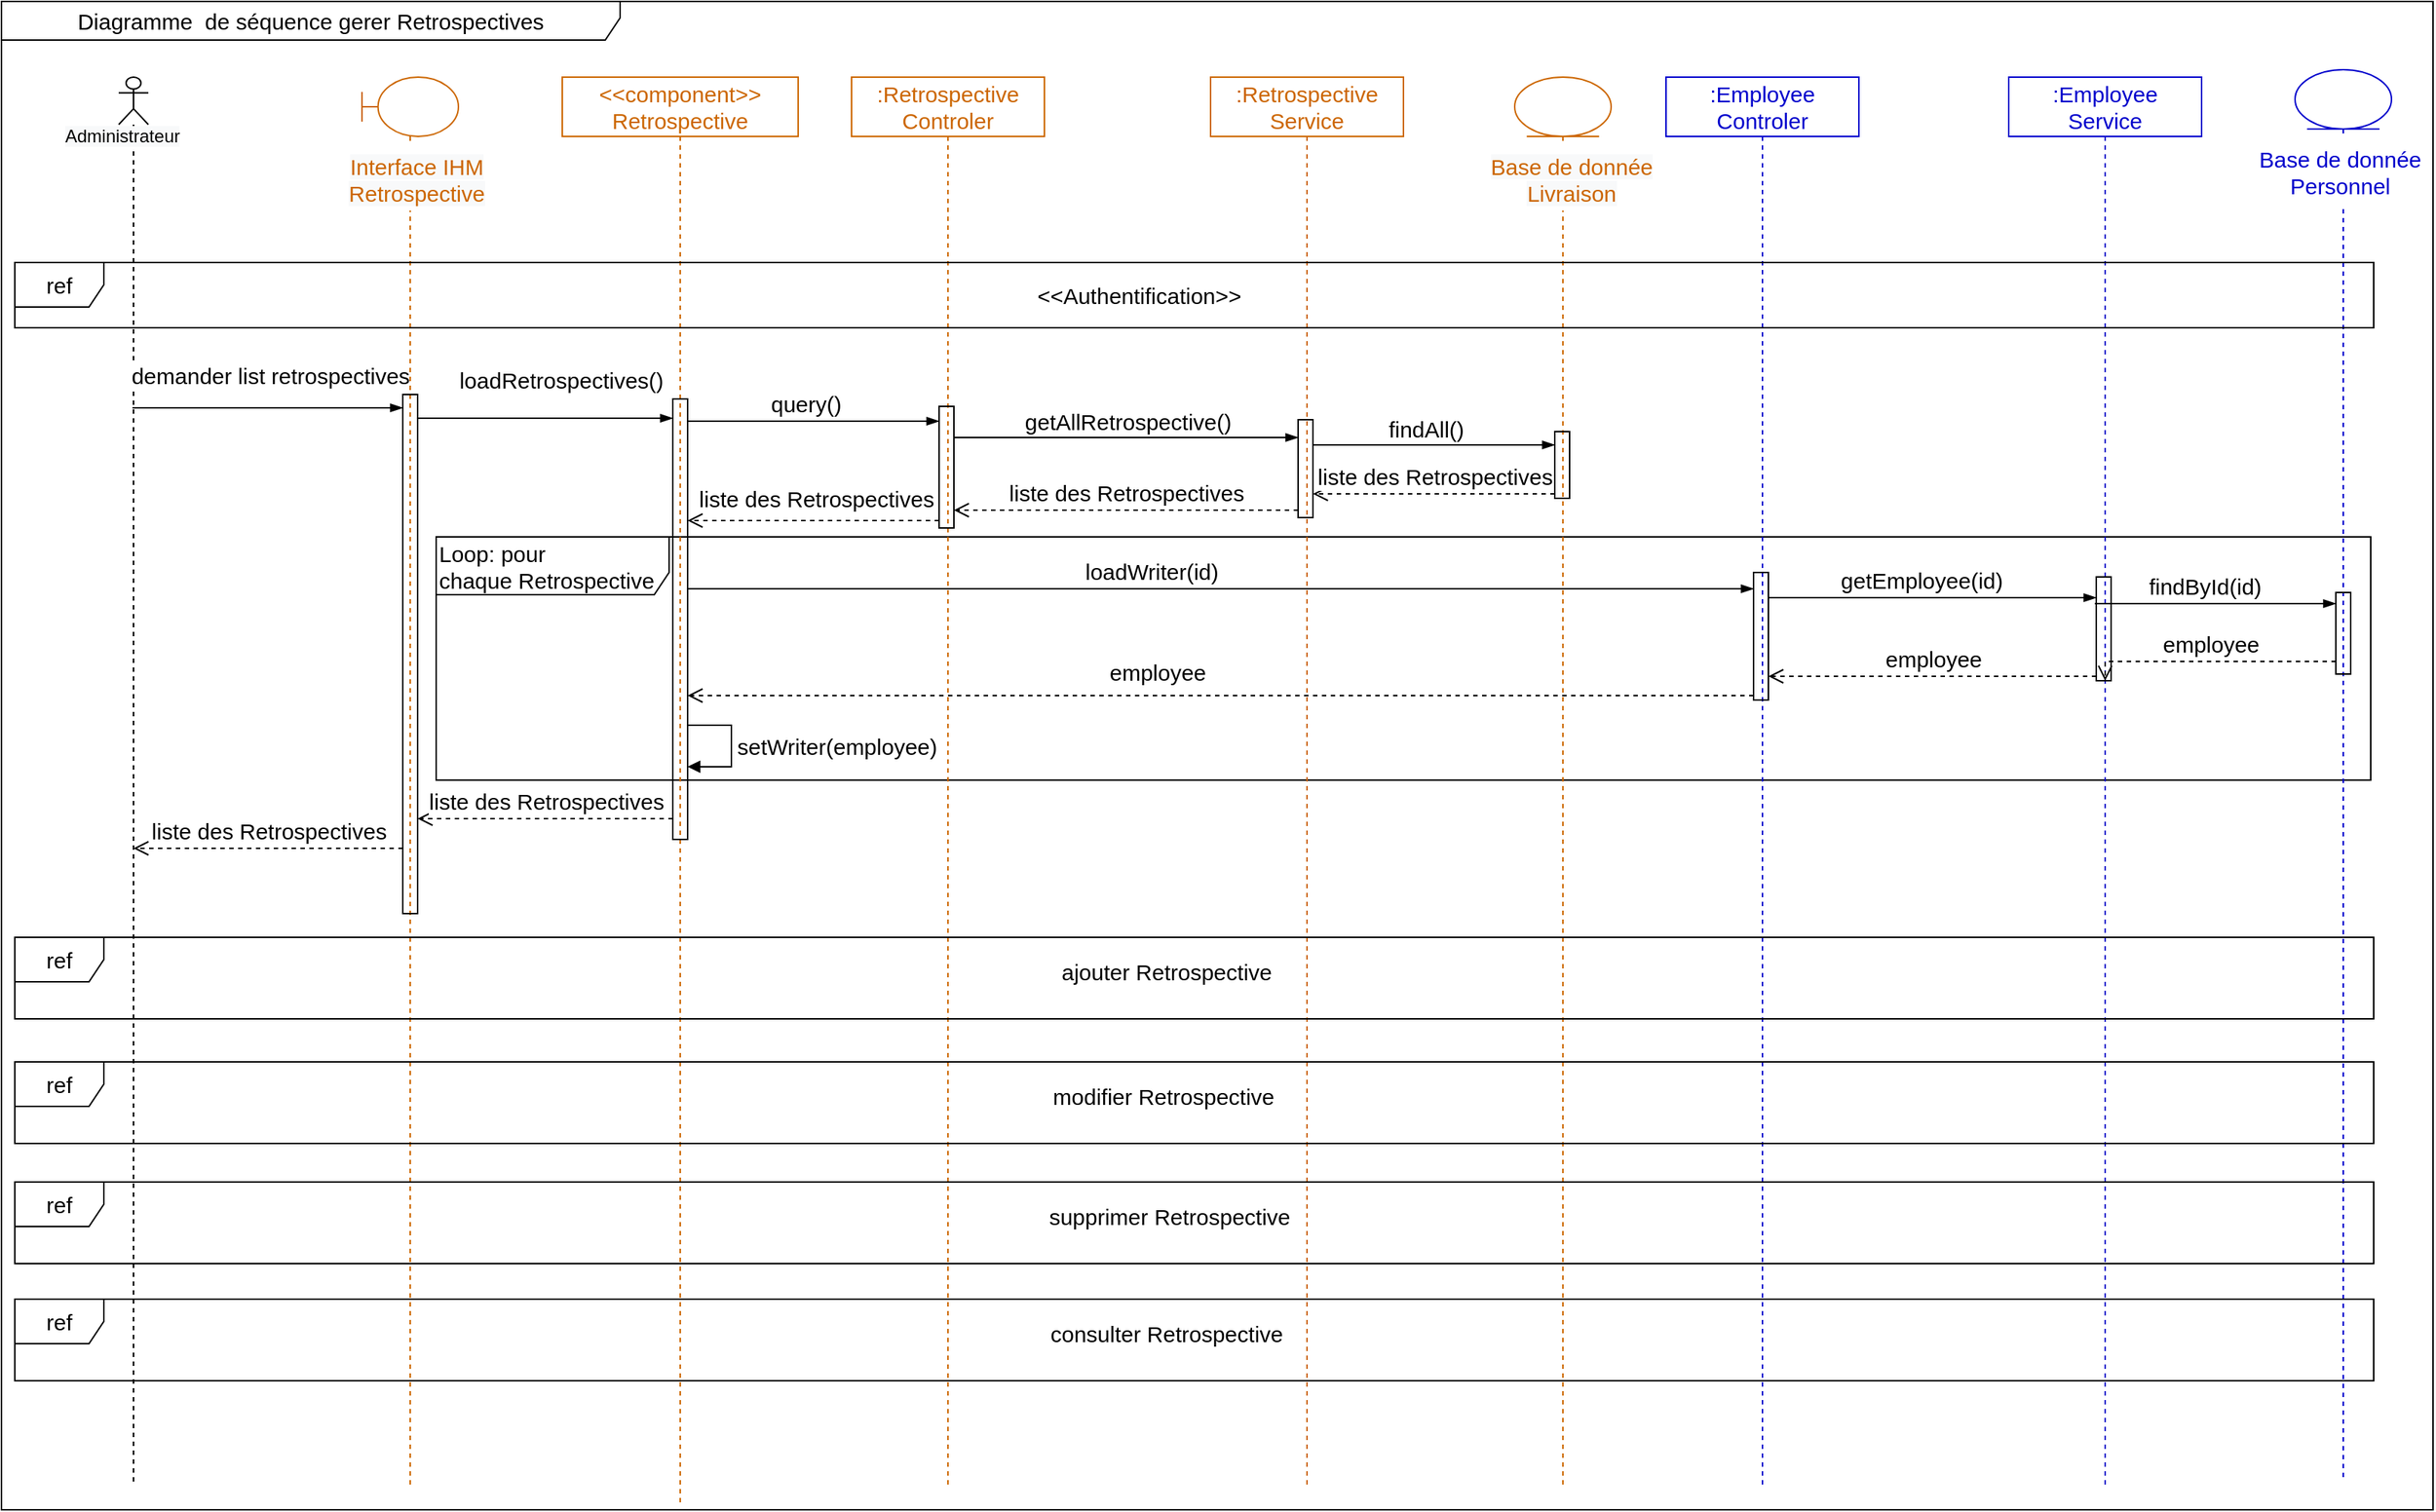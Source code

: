 <mxfile version="20.2.5" type="github" pages="2">
  <diagram id="VvyudCjk0OaHbRk3Dm0b" name="Page-1">
    <mxGraphModel dx="474" dy="261" grid="0" gridSize="10" guides="1" tooltips="1" connect="1" arrows="1" fold="1" page="1" pageScale="1" pageWidth="827" pageHeight="1169" math="0" shadow="0">
      <root>
        <mxCell id="0" />
        <mxCell id="1" parent="0" />
        <mxCell id="nF9e1iKVMJp6TbMQrtLM-103" value="Loop: pour &lt;br&gt;chaque&amp;nbsp;&lt;span style=&quot;background-color: initial; text-align: center;&quot;&gt;Retrospective&lt;/span&gt;" style="shape=umlFrame;whiteSpace=wrap;html=1;rounded=0;shadow=0;glass=0;sketch=0;fontSize=15;fillColor=none;width=157;height=39;align=left;" vertex="1" parent="1">
          <mxGeometry x="324" y="375" width="1304" height="164" as="geometry" />
        </mxCell>
        <mxCell id="nF9e1iKVMJp6TbMQrtLM-63" value=":Retrospective&lt;br&gt;Controler" style="shape=umlLifeline;perimeter=lifelinePerimeter;whiteSpace=wrap;html=1;container=1;collapsible=0;recursiveResize=0;outlineConnect=0;rounded=0;shadow=0;glass=0;sketch=0;fillColor=none;fontSize=15;fontColor=#CC6600;strokeColor=#CC6600;" vertex="1" parent="1">
          <mxGeometry x="604" y="65" width="130" height="950" as="geometry" />
        </mxCell>
        <mxCell id="nF9e1iKVMJp6TbMQrtLM-64" value="" style="html=1;points=[];perimeter=orthogonalPerimeter;rounded=0;shadow=0;glass=0;sketch=0;fontSize=15;fillColor=none;" vertex="1" parent="nF9e1iKVMJp6TbMQrtLM-63">
          <mxGeometry x="59" y="222" width="10" height="82" as="geometry" />
        </mxCell>
        <mxCell id="nF9e1iKVMJp6TbMQrtLM-65" value="" style="shape=umlLifeline;participant=umlActor;perimeter=lifelinePerimeter;whiteSpace=wrap;html=1;container=1;collapsible=0;recursiveResize=0;verticalAlign=top;spacingTop=36;outlineConnect=0;fillColor=none;size=32;sketch=0;shadow=0;rounded=0;glass=0;" vertex="1" parent="1">
          <mxGeometry x="110" y="65" width="20" height="950" as="geometry" />
        </mxCell>
        <mxCell id="nF9e1iKVMJp6TbMQrtLM-66" value="&lt;span style=&quot;color: rgb(0, 0, 0); font-family: Helvetica; font-size: 12px; font-style: normal; font-variant-ligatures: normal; font-variant-caps: normal; font-weight: 400; letter-spacing: normal; orphans: 2; text-align: center; text-indent: 0px; text-transform: none; widows: 2; word-spacing: 0px; -webkit-text-stroke-width: 0px; background-color: rgb(248, 249, 250); text-decoration-thickness: initial; text-decoration-style: initial; text-decoration-color: initial; float: none; display: inline !important;&quot;&gt;Administrateur&lt;/span&gt;" style="text;whiteSpace=wrap;html=1;" vertex="1" parent="1">
          <mxGeometry x="72" y="91" width="105" height="36" as="geometry" />
        </mxCell>
        <mxCell id="nF9e1iKVMJp6TbMQrtLM-67" value=":Retrospective&lt;br&gt;Service" style="shape=umlLifeline;perimeter=lifelinePerimeter;whiteSpace=wrap;html=1;container=1;collapsible=0;recursiveResize=0;outlineConnect=0;rounded=0;shadow=0;glass=0;sketch=0;fillColor=none;fontSize=15;fontColor=#CC6600;strokeColor=#CC6600;" vertex="1" parent="1">
          <mxGeometry x="846" y="65" width="130" height="950" as="geometry" />
        </mxCell>
        <mxCell id="nF9e1iKVMJp6TbMQrtLM-68" value="" style="html=1;points=[];perimeter=orthogonalPerimeter;rounded=0;shadow=0;glass=0;sketch=0;fontSize=15;fillColor=none;" vertex="1" parent="nF9e1iKVMJp6TbMQrtLM-67">
          <mxGeometry x="59" y="231" width="10" height="66" as="geometry" />
        </mxCell>
        <mxCell id="nF9e1iKVMJp6TbMQrtLM-69" value="" style="shape=umlLifeline;participant=umlEntity;perimeter=lifelinePerimeter;whiteSpace=wrap;html=1;container=1;collapsible=0;recursiveResize=0;verticalAlign=top;spacingTop=36;outlineConnect=0;rounded=0;shadow=0;glass=0;sketch=0;fontSize=15;fillColor=none;fontColor=#CC6600;strokeColor=#CC6600;" vertex="1" parent="1">
          <mxGeometry x="1051" y="65" width="65" height="950" as="geometry" />
        </mxCell>
        <mxCell id="nF9e1iKVMJp6TbMQrtLM-70" value="" style="html=1;points=[];perimeter=orthogonalPerimeter;rounded=0;shadow=0;glass=0;sketch=0;fontSize=15;fillColor=none;" vertex="1" parent="nF9e1iKVMJp6TbMQrtLM-69">
          <mxGeometry x="27" y="239" width="10" height="45" as="geometry" />
        </mxCell>
        <mxCell id="nF9e1iKVMJp6TbMQrtLM-71" value="&lt;span style=&quot;font-family: Helvetica; font-size: 15px; font-style: normal; font-variant-ligatures: normal; font-variant-caps: normal; font-weight: 400; letter-spacing: normal; orphans: 2; text-indent: 0px; text-transform: none; widows: 2; word-spacing: 0px; -webkit-text-stroke-width: 0px; background-color: rgb(248, 249, 250); text-decoration-thickness: initial; text-decoration-style: initial; text-decoration-color: initial; float: none; display: inline !important;&quot;&gt;Base de donnée&lt;br&gt;Livraison&lt;br&gt;&lt;/span&gt;" style="text;whiteSpace=wrap;html=1;fontSize=15;align=center;fillColor=default;fontColor=#CC6600;" vertex="1" parent="nF9e1iKVMJp6TbMQrtLM-69">
          <mxGeometry x="-21" y="45" width="119" height="45" as="geometry" />
        </mxCell>
        <mxCell id="nF9e1iKVMJp6TbMQrtLM-72" value="" style="shape=umlLifeline;participant=umlBoundary;perimeter=lifelinePerimeter;whiteSpace=wrap;html=1;container=1;collapsible=0;recursiveResize=0;verticalAlign=top;spacingTop=36;outlineConnect=0;rounded=0;shadow=0;glass=0;sketch=0;fontSize=15;fillColor=none;fontColor=#CC6600;strokeColor=#CC6600;" vertex="1" parent="1">
          <mxGeometry x="274" y="65" width="65" height="950" as="geometry" />
        </mxCell>
        <mxCell id="nF9e1iKVMJp6TbMQrtLM-73" value="&lt;span style=&quot;font-family: Helvetica; font-size: 15px; font-style: normal; font-variant-ligatures: normal; font-variant-caps: normal; font-weight: 400; letter-spacing: normal; orphans: 2; text-indent: 0px; text-transform: none; widows: 2; word-spacing: 0px; -webkit-text-stroke-width: 0px; background-color: rgb(248, 249, 250); text-decoration-thickness: initial; text-decoration-style: initial; text-decoration-color: initial; float: none; display: inline !important;&quot;&gt;Interface IHM&lt;/span&gt;&lt;br style=&quot;font-family: Helvetica; font-size: 15px; font-style: normal; font-variant-ligatures: normal; font-variant-caps: normal; font-weight: 400; letter-spacing: normal; orphans: 2; text-indent: 0px; text-transform: none; widows: 2; word-spacing: 0px; -webkit-text-stroke-width: 0px; background-color: rgb(248, 249, 250); text-decoration-thickness: initial; text-decoration-style: initial; text-decoration-color: initial;&quot;&gt;&lt;span style=&quot;font-family: Helvetica; font-size: 15px; font-style: normal; font-variant-ligatures: normal; font-variant-caps: normal; font-weight: 400; letter-spacing: normal; orphans: 2; text-indent: 0px; text-transform: none; widows: 2; word-spacing: 0px; -webkit-text-stroke-width: 0px; background-color: rgb(248, 249, 250); text-decoration-thickness: initial; text-decoration-style: initial; text-decoration-color: initial; float: none; display: inline !important;&quot;&gt;Retrospective&lt;/span&gt;" style="text;whiteSpace=wrap;html=1;fontSize=15;align=center;fillColor=default;fontColor=#CC6600;" vertex="1" parent="nF9e1iKVMJp6TbMQrtLM-72">
          <mxGeometry x="-24" y="45" width="122" height="45" as="geometry" />
        </mxCell>
        <mxCell id="nF9e1iKVMJp6TbMQrtLM-74" value="" style="html=1;points=[];perimeter=orthogonalPerimeter;rounded=0;shadow=0;glass=0;sketch=0;fontSize=15;fillColor=none;" vertex="1" parent="nF9e1iKVMJp6TbMQrtLM-72">
          <mxGeometry x="27.5" y="214" width="10" height="350" as="geometry" />
        </mxCell>
        <mxCell id="nF9e1iKVMJp6TbMQrtLM-75" value=":Employee&lt;br&gt;Controler" style="shape=umlLifeline;perimeter=lifelinePerimeter;whiteSpace=wrap;html=1;container=1;collapsible=0;recursiveResize=0;outlineConnect=0;rounded=0;shadow=0;glass=0;sketch=0;fillColor=none;fontSize=15;strokeColor=#0000CC;fontColor=#0000CC;" vertex="1" parent="1">
          <mxGeometry x="1153" y="65" width="130" height="950" as="geometry" />
        </mxCell>
        <mxCell id="nF9e1iKVMJp6TbMQrtLM-76" value="" style="html=1;points=[];perimeter=orthogonalPerimeter;rounded=0;shadow=0;glass=0;sketch=0;fontSize=15;fillColor=none;" vertex="1" parent="nF9e1iKVMJp6TbMQrtLM-75">
          <mxGeometry x="59" y="334" width="10" height="86" as="geometry" />
        </mxCell>
        <mxCell id="nF9e1iKVMJp6TbMQrtLM-77" value="" style="shape=umlLifeline;participant=umlEntity;perimeter=lifelinePerimeter;whiteSpace=wrap;html=1;container=1;collapsible=0;recursiveResize=0;verticalAlign=top;spacingTop=36;outlineConnect=0;rounded=0;shadow=0;glass=0;sketch=0;fontSize=15;fillColor=none;strokeColor=#0000CC;" vertex="1" parent="1">
          <mxGeometry x="1577" y="60" width="65" height="950" as="geometry" />
        </mxCell>
        <mxCell id="nF9e1iKVMJp6TbMQrtLM-78" value="Base de donnée&lt;br&gt;Personnel" style="text;whiteSpace=wrap;html=1;fontSize=15;align=center;fillColor=default;fontColor=#0000CC;" vertex="1" parent="nF9e1iKVMJp6TbMQrtLM-77">
          <mxGeometry x="-33" y="45" width="127" height="48" as="geometry" />
        </mxCell>
        <mxCell id="nF9e1iKVMJp6TbMQrtLM-79" value="" style="html=1;points=[];perimeter=orthogonalPerimeter;rounded=0;shadow=0;glass=0;sketch=0;fontSize=15;fillColor=none;" vertex="1" parent="nF9e1iKVMJp6TbMQrtLM-77">
          <mxGeometry x="27.5" y="352.5" width="10" height="55" as="geometry" />
        </mxCell>
        <mxCell id="nF9e1iKVMJp6TbMQrtLM-80" value=":Employee&lt;br&gt;Service" style="shape=umlLifeline;perimeter=lifelinePerimeter;whiteSpace=wrap;html=1;container=1;collapsible=0;recursiveResize=0;outlineConnect=0;rounded=0;shadow=0;glass=0;sketch=0;fillColor=none;fontSize=15;strokeColor=#0000CC;fontColor=#0000CC;" vertex="1" parent="1">
          <mxGeometry x="1384" y="65" width="130" height="950" as="geometry" />
        </mxCell>
        <mxCell id="nF9e1iKVMJp6TbMQrtLM-81" value="" style="html=1;points=[];perimeter=orthogonalPerimeter;rounded=0;shadow=0;glass=0;sketch=0;fontSize=15;fillColor=none;" vertex="1" parent="nF9e1iKVMJp6TbMQrtLM-80">
          <mxGeometry x="59" y="337" width="10" height="70" as="geometry" />
        </mxCell>
        <mxCell id="nF9e1iKVMJp6TbMQrtLM-82" value="" style="edgeStyle=elbowEdgeStyle;fontSize=12;html=1;endArrow=blockThin;endFill=1;rounded=0;" edge="1" parent="1" target="nF9e1iKVMJp6TbMQrtLM-74">
          <mxGeometry width="160" relative="1" as="geometry">
            <mxPoint x="119.324" y="288" as="sourcePoint" />
            <mxPoint x="258.5" y="288" as="targetPoint" />
            <Array as="points">
              <mxPoint x="190" y="288" />
              <mxPoint x="171" y="261" />
            </Array>
          </mxGeometry>
        </mxCell>
        <mxCell id="nF9e1iKVMJp6TbMQrtLM-83" value="demander list retrospectives" style="edgeLabel;html=1;align=center;verticalAlign=middle;resizable=0;points=[];fontSize=15;" vertex="1" connectable="0" parent="nF9e1iKVMJp6TbMQrtLM-82">
          <mxGeometry x="-0.395" relative="1" as="geometry">
            <mxPoint x="37" y="-22" as="offset" />
          </mxGeometry>
        </mxCell>
        <mxCell id="nF9e1iKVMJp6TbMQrtLM-84" value="" style="edgeStyle=elbowEdgeStyle;fontSize=12;html=1;endArrow=blockThin;endFill=1;rounded=0;" edge="1" parent="1" source="nF9e1iKVMJp6TbMQrtLM-105" target="nF9e1iKVMJp6TbMQrtLM-64">
          <mxGeometry width="160" relative="1" as="geometry">
            <mxPoint x="532" y="237" as="sourcePoint" />
            <mxPoint x="637" y="443" as="targetPoint" />
            <Array as="points">
              <mxPoint x="561" y="297" />
              <mxPoint x="444" y="291" />
              <mxPoint x="426" y="304" />
            </Array>
          </mxGeometry>
        </mxCell>
        <mxCell id="nF9e1iKVMJp6TbMQrtLM-85" value="query()" style="edgeLabel;html=1;align=center;verticalAlign=middle;resizable=0;points=[];fontSize=15;" vertex="1" connectable="0" parent="nF9e1iKVMJp6TbMQrtLM-84">
          <mxGeometry x="-0.219" y="3" relative="1" as="geometry">
            <mxPoint x="13" y="-9" as="offset" />
          </mxGeometry>
        </mxCell>
        <mxCell id="nF9e1iKVMJp6TbMQrtLM-86" value="" style="edgeStyle=elbowEdgeStyle;fontSize=12;html=1;endArrow=blockThin;endFill=1;rounded=0;" edge="1" parent="1" source="nF9e1iKVMJp6TbMQrtLM-64" target="nF9e1iKVMJp6TbMQrtLM-68">
          <mxGeometry width="160" relative="1" as="geometry">
            <mxPoint x="394" y="355" as="sourcePoint" />
            <mxPoint x="554" y="355" as="targetPoint" />
            <Array as="points">
              <mxPoint x="753" y="308" />
              <mxPoint x="602" y="293" />
              <mxPoint x="527" y="322" />
            </Array>
          </mxGeometry>
        </mxCell>
        <mxCell id="nF9e1iKVMJp6TbMQrtLM-87" value="getAllRetrospective()" style="edgeLabel;html=1;align=center;verticalAlign=middle;resizable=0;points=[];fontSize=15;" vertex="1" connectable="0" parent="nF9e1iKVMJp6TbMQrtLM-86">
          <mxGeometry x="0.124" relative="1" as="geometry">
            <mxPoint x="-14" y="-11" as="offset" />
          </mxGeometry>
        </mxCell>
        <mxCell id="nF9e1iKVMJp6TbMQrtLM-88" value="" style="edgeStyle=elbowEdgeStyle;fontSize=12;html=1;endArrow=blockThin;endFill=1;rounded=0;" edge="1" parent="1" source="nF9e1iKVMJp6TbMQrtLM-68" target="nF9e1iKVMJp6TbMQrtLM-70">
          <mxGeometry width="160" relative="1" as="geometry">
            <mxPoint x="474" y="355" as="sourcePoint" />
            <mxPoint x="634" y="355" as="targetPoint" />
            <Array as="points">
              <mxPoint x="927" y="313" />
              <mxPoint x="766" y="318" />
            </Array>
          </mxGeometry>
        </mxCell>
        <mxCell id="nF9e1iKVMJp6TbMQrtLM-89" value="findAll()" style="edgeLabel;html=1;align=center;verticalAlign=middle;resizable=0;points=[];fontSize=15;" vertex="1" connectable="0" parent="nF9e1iKVMJp6TbMQrtLM-88">
          <mxGeometry x="-0.356" y="2" relative="1" as="geometry">
            <mxPoint x="23" y="-9" as="offset" />
          </mxGeometry>
        </mxCell>
        <mxCell id="nF9e1iKVMJp6TbMQrtLM-90" value="liste des Retrospectives" style="html=1;verticalAlign=bottom;endArrow=open;dashed=1;endSize=8;rounded=0;fontSize=15;" edge="1" parent="1" source="nF9e1iKVMJp6TbMQrtLM-70" target="nF9e1iKVMJp6TbMQrtLM-68">
          <mxGeometry relative="1" as="geometry">
            <mxPoint x="806" y="342" as="sourcePoint" />
            <mxPoint x="668" y="342" as="targetPoint" />
            <Array as="points">
              <mxPoint x="948" y="346" />
            </Array>
          </mxGeometry>
        </mxCell>
        <mxCell id="nF9e1iKVMJp6TbMQrtLM-91" value="liste des Retrospectives" style="html=1;verticalAlign=bottom;endArrow=open;dashed=1;endSize=8;rounded=0;fontSize=15;" edge="1" parent="1" source="nF9e1iKVMJp6TbMQrtLM-68" target="nF9e1iKVMJp6TbMQrtLM-64">
          <mxGeometry relative="1" as="geometry">
            <mxPoint x="658" y="347" as="sourcePoint" />
            <mxPoint x="477" y="347" as="targetPoint" />
            <Array as="points">
              <mxPoint x="758" y="357" />
            </Array>
          </mxGeometry>
        </mxCell>
        <mxCell id="nF9e1iKVMJp6TbMQrtLM-92" value="liste des Retrospectives" style="html=1;verticalAlign=bottom;endArrow=open;dashed=1;endSize=8;rounded=0;fontSize=15;" edge="1" parent="1" source="nF9e1iKVMJp6TbMQrtLM-64" target="nF9e1iKVMJp6TbMQrtLM-105">
          <mxGeometry x="-0.019" y="-3" relative="1" as="geometry">
            <mxPoint x="479" y="359" as="sourcePoint" />
            <mxPoint x="298" y="359" as="targetPoint" />
            <Array as="points">
              <mxPoint x="512" y="364" />
            </Array>
            <mxPoint as="offset" />
          </mxGeometry>
        </mxCell>
        <mxCell id="nF9e1iKVMJp6TbMQrtLM-93" value="" style="edgeStyle=elbowEdgeStyle;fontSize=12;html=1;endArrow=blockThin;endFill=1;rounded=0;" edge="1" parent="1" source="nF9e1iKVMJp6TbMQrtLM-105" target="nF9e1iKVMJp6TbMQrtLM-76">
          <mxGeometry width="160" relative="1" as="geometry">
            <mxPoint x="312" y="410" as="sourcePoint" />
            <mxPoint x="985.5" y="410" as="targetPoint" />
            <Array as="points">
              <mxPoint x="873" y="410" />
            </Array>
          </mxGeometry>
        </mxCell>
        <mxCell id="nF9e1iKVMJp6TbMQrtLM-94" value="loadWriter(id)" style="edgeLabel;html=1;align=center;verticalAlign=middle;resizable=0;points=[];fontSize=15;" vertex="1" connectable="0" parent="nF9e1iKVMJp6TbMQrtLM-93">
          <mxGeometry x="-0.256" y="-3" relative="1" as="geometry">
            <mxPoint x="45" y="-15" as="offset" />
          </mxGeometry>
        </mxCell>
        <mxCell id="nF9e1iKVMJp6TbMQrtLM-95" value="" style="fontSize=12;html=1;endArrow=blockThin;endFill=1;rounded=0;" edge="1" parent="1" source="nF9e1iKVMJp6TbMQrtLM-76" target="nF9e1iKVMJp6TbMQrtLM-81">
          <mxGeometry width="160" relative="1" as="geometry">
            <mxPoint x="917" y="389" as="sourcePoint" />
            <mxPoint x="1077" y="389" as="targetPoint" />
            <Array as="points">
              <mxPoint x="1263" y="416" />
            </Array>
          </mxGeometry>
        </mxCell>
        <mxCell id="nF9e1iKVMJp6TbMQrtLM-96" value="getEmployee(id)" style="edgeLabel;html=1;align=center;verticalAlign=middle;resizable=0;points=[];fontSize=15;" vertex="1" connectable="0" parent="nF9e1iKVMJp6TbMQrtLM-95">
          <mxGeometry x="-0.254" y="1" relative="1" as="geometry">
            <mxPoint x="20" y="-11" as="offset" />
          </mxGeometry>
        </mxCell>
        <mxCell id="nF9e1iKVMJp6TbMQrtLM-97" value="" style="edgeStyle=elbowEdgeStyle;fontSize=12;html=1;endArrow=blockThin;endFill=1;rounded=0;" edge="1" parent="1" source="nF9e1iKVMJp6TbMQrtLM-81" target="nF9e1iKVMJp6TbMQrtLM-79">
          <mxGeometry width="160" relative="1" as="geometry">
            <mxPoint x="1065" y="396" as="sourcePoint" />
            <mxPoint x="1225" y="396" as="targetPoint" />
            <Array as="points">
              <mxPoint x="1442" y="420" />
              <mxPoint x="1334" y="409" />
            </Array>
          </mxGeometry>
        </mxCell>
        <mxCell id="nF9e1iKVMJp6TbMQrtLM-98" value="findById(id)" style="edgeLabel;html=1;align=center;verticalAlign=middle;resizable=0;points=[];fontSize=15;" vertex="1" connectable="0" parent="nF9e1iKVMJp6TbMQrtLM-97">
          <mxGeometry x="-0.269" y="1" relative="1" as="geometry">
            <mxPoint x="15" y="-11" as="offset" />
          </mxGeometry>
        </mxCell>
        <mxCell id="nF9e1iKVMJp6TbMQrtLM-99" value="employee" style="html=1;verticalAlign=bottom;endArrow=open;dashed=1;endSize=8;rounded=0;fontSize=15;" edge="1" parent="1" source="nF9e1iKVMJp6TbMQrtLM-79" target="nF9e1iKVMJp6TbMQrtLM-81">
          <mxGeometry relative="1" as="geometry">
            <mxPoint x="1511" y="460" as="sourcePoint" />
            <mxPoint x="1221" y="462" as="targetPoint" />
            <Array as="points">
              <mxPoint x="1449" y="459" />
            </Array>
          </mxGeometry>
        </mxCell>
        <mxCell id="nF9e1iKVMJp6TbMQrtLM-100" value="employee" style="html=1;verticalAlign=bottom;endArrow=open;dashed=1;endSize=8;rounded=0;fontSize=15;" edge="1" parent="1" source="nF9e1iKVMJp6TbMQrtLM-81" target="nF9e1iKVMJp6TbMQrtLM-76">
          <mxGeometry relative="1" as="geometry">
            <mxPoint x="1158" y="471" as="sourcePoint" />
            <mxPoint x="991" y="471" as="targetPoint" />
            <Array as="points">
              <mxPoint x="1237" y="469" />
            </Array>
          </mxGeometry>
        </mxCell>
        <mxCell id="nF9e1iKVMJp6TbMQrtLM-101" value="employee" style="html=1;verticalAlign=bottom;endArrow=open;dashed=1;endSize=8;rounded=0;fontSize=15;startArrow=none;" edge="1" parent="1" source="nF9e1iKVMJp6TbMQrtLM-76" target="nF9e1iKVMJp6TbMQrtLM-105">
          <mxGeometry x="0.121" y="-4" relative="1" as="geometry">
            <mxPoint x="981" y="481.0" as="sourcePoint" />
            <mxPoint x="312" y="396.509" as="targetPoint" />
            <Array as="points">
              <mxPoint x="964" y="482" />
            </Array>
            <mxPoint as="offset" />
          </mxGeometry>
        </mxCell>
        <mxCell id="nF9e1iKVMJp6TbMQrtLM-102" value="liste des Retrospectives" style="html=1;verticalAlign=bottom;endArrow=open;dashed=1;endSize=8;rounded=0;fontSize=15;" edge="1" parent="1" source="nF9e1iKVMJp6TbMQrtLM-74" target="nF9e1iKVMJp6TbMQrtLM-65">
          <mxGeometry relative="1" as="geometry">
            <mxPoint x="258.5" y="577" as="sourcePoint" />
            <mxPoint x="119.324" y="577" as="targetPoint" />
            <Array as="points">
              <mxPoint x="219" y="585" />
            </Array>
          </mxGeometry>
        </mxCell>
        <mxCell id="nF9e1iKVMJp6TbMQrtLM-104" value="&amp;lt;&amp;lt;component&amp;gt;&amp;gt;&lt;br&gt;Retrospective" style="shape=umlLifeline;perimeter=lifelinePerimeter;whiteSpace=wrap;html=1;container=1;collapsible=0;recursiveResize=0;outlineConnect=0;rounded=0;shadow=0;glass=0;sketch=0;fillColor=none;fontSize=15;fontColor=#CC6600;strokeColor=#CC6600;" vertex="1" parent="1">
          <mxGeometry x="409" y="65" width="159" height="961" as="geometry" />
        </mxCell>
        <mxCell id="nF9e1iKVMJp6TbMQrtLM-105" value="" style="html=1;points=[];perimeter=orthogonalPerimeter;fontSize=15;fillColor=none;rounded=0;shadow=0;glass=0;sketch=0;" vertex="1" parent="nF9e1iKVMJp6TbMQrtLM-104">
          <mxGeometry x="74.5" y="217" width="10" height="297" as="geometry" />
        </mxCell>
        <mxCell id="nF9e1iKVMJp6TbMQrtLM-106" value="setWriter(employee)" style="edgeStyle=orthogonalEdgeStyle;html=1;align=left;spacingLeft=2;endArrow=block;rounded=0;fontSize=15;" edge="1" parent="nF9e1iKVMJp6TbMQrtLM-104" source="nF9e1iKVMJp6TbMQrtLM-105" target="nF9e1iKVMJp6TbMQrtLM-105">
          <mxGeometry relative="1" as="geometry">
            <mxPoint x="-59" y="421" as="sourcePoint" />
            <Array as="points">
              <mxPoint x="114" y="437" />
              <mxPoint x="114" y="465" />
            </Array>
            <mxPoint x="-46" y="452" as="targetPoint" />
          </mxGeometry>
        </mxCell>
        <mxCell id="nF9e1iKVMJp6TbMQrtLM-107" value="" style="fontSize=12;html=1;endArrow=blockThin;endFill=1;rounded=0;" edge="1" parent="1" target="nF9e1iKVMJp6TbMQrtLM-105" source="nF9e1iKVMJp6TbMQrtLM-74">
          <mxGeometry width="160" relative="1" as="geometry">
            <mxPoint x="268.5" y="289" as="sourcePoint" />
            <mxPoint x="599" y="417" as="targetPoint" />
            <Array as="points">
              <mxPoint x="381" y="295" />
            </Array>
          </mxGeometry>
        </mxCell>
        <mxCell id="nF9e1iKVMJp6TbMQrtLM-108" value="loadRetrospectives()" style="edgeLabel;html=1;align=center;verticalAlign=middle;resizable=0;points=[];fontSize=15;" vertex="1" connectable="0" parent="nF9e1iKVMJp6TbMQrtLM-107">
          <mxGeometry x="-0.006" y="-3" relative="1" as="geometry">
            <mxPoint x="11" y="-29" as="offset" />
          </mxGeometry>
        </mxCell>
        <mxCell id="nF9e1iKVMJp6TbMQrtLM-109" value="" style="html=1;verticalAlign=bottom;endArrow=open;dashed=1;endSize=8;rounded=0;" edge="1" parent="1" source="nF9e1iKVMJp6TbMQrtLM-105" target="nF9e1iKVMJp6TbMQrtLM-74">
          <mxGeometry relative="1" as="geometry">
            <mxPoint x="518" y="479" as="sourcePoint" />
            <mxPoint x="268.5" y="565.0" as="targetPoint" />
            <Array as="points">
              <mxPoint x="373" y="565" />
            </Array>
          </mxGeometry>
        </mxCell>
        <mxCell id="nF9e1iKVMJp6TbMQrtLM-123" value="&lt;span style=&quot;font-size: 15px;&quot;&gt;liste des Retrospectives&lt;/span&gt;" style="edgeLabel;html=1;align=center;verticalAlign=middle;resizable=0;points=[];" vertex="1" connectable="0" parent="nF9e1iKVMJp6TbMQrtLM-109">
          <mxGeometry x="-0.223" y="3" relative="1" as="geometry">
            <mxPoint x="-19" y="-15" as="offset" />
          </mxGeometry>
        </mxCell>
        <mxCell id="nF9e1iKVMJp6TbMQrtLM-110" value="ref" style="shape=umlFrame;whiteSpace=wrap;html=1;labelBackgroundColor=none;fontSize=15;" vertex="1" parent="1">
          <mxGeometry x="40" y="190" width="1590" height="44" as="geometry" />
        </mxCell>
        <mxCell id="nF9e1iKVMJp6TbMQrtLM-111" value="&amp;lt;&amp;lt;Authentification&amp;gt;&amp;gt;" style="text;html=1;strokeColor=none;fillColor=none;align=center;verticalAlign=middle;whiteSpace=wrap;rounded=0;labelBackgroundColor=none;fontSize=15;fontColor=#000000;" vertex="1" parent="1">
          <mxGeometry x="722" y="197" width="152" height="30" as="geometry" />
        </mxCell>
        <mxCell id="nF9e1iKVMJp6TbMQrtLM-112" value="ref" style="shape=umlFrame;whiteSpace=wrap;html=1;labelBackgroundColor=none;fontSize=15;" vertex="1" parent="1">
          <mxGeometry x="40" y="645" width="1590" height="55" as="geometry" />
        </mxCell>
        <mxCell id="nF9e1iKVMJp6TbMQrtLM-113" value="ajouter &lt;span style=&quot;background-color: rgb(255, 255, 255);&quot;&gt;Retrospective&lt;/span&gt;" style="text;html=1;strokeColor=none;fillColor=none;align=center;verticalAlign=middle;whiteSpace=wrap;rounded=0;labelBackgroundColor=none;fontSize=15;fontColor=#000000;" vertex="1" parent="1">
          <mxGeometry x="675" y="653" width="283" height="30" as="geometry" />
        </mxCell>
        <mxCell id="nF9e1iKVMJp6TbMQrtLM-114" value="ref" style="shape=umlFrame;whiteSpace=wrap;html=1;labelBackgroundColor=none;fontSize=15;" vertex="1" parent="1">
          <mxGeometry x="40" y="729" width="1590" height="55" as="geometry" />
        </mxCell>
        <mxCell id="nF9e1iKVMJp6TbMQrtLM-115" value="modifier&amp;nbsp;&lt;span style=&quot;background-color: rgb(255, 255, 255);&quot;&gt;Retrospective&lt;/span&gt;&amp;nbsp;" style="text;html=1;strokeColor=none;fillColor=none;align=center;verticalAlign=middle;whiteSpace=wrap;rounded=0;labelBackgroundColor=none;fontSize=15;fontColor=#000000;" vertex="1" parent="1">
          <mxGeometry x="675" y="737" width="283" height="30" as="geometry" />
        </mxCell>
        <mxCell id="nF9e1iKVMJp6TbMQrtLM-116" value="ref" style="shape=umlFrame;whiteSpace=wrap;html=1;labelBackgroundColor=none;fontSize=15;" vertex="1" parent="1">
          <mxGeometry x="40" y="810" width="1590" height="55" as="geometry" />
        </mxCell>
        <mxCell id="nF9e1iKVMJp6TbMQrtLM-117" value="supprimer&amp;nbsp;&lt;span style=&quot;background-color: rgb(255, 255, 255);&quot;&gt;Retrospective&lt;/span&gt;" style="text;html=1;strokeColor=none;fillColor=none;align=center;verticalAlign=middle;whiteSpace=wrap;rounded=0;labelBackgroundColor=none;fontSize=15;fontColor=#000000;" vertex="1" parent="1">
          <mxGeometry x="676.5" y="818" width="283" height="30" as="geometry" />
        </mxCell>
        <mxCell id="nF9e1iKVMJp6TbMQrtLM-118" value="ref" style="shape=umlFrame;whiteSpace=wrap;html=1;labelBackgroundColor=none;fontSize=15;" vertex="1" parent="1">
          <mxGeometry x="40" y="889" width="1590" height="55" as="geometry" />
        </mxCell>
        <mxCell id="nF9e1iKVMJp6TbMQrtLM-119" value="consulter&amp;nbsp;&lt;span style=&quot;background-color: rgb(255, 255, 255);&quot;&gt;Retrospective&lt;/span&gt;" style="text;html=1;strokeColor=none;fillColor=none;align=center;verticalAlign=middle;whiteSpace=wrap;rounded=0;labelBackgroundColor=none;fontSize=15;fontColor=#000000;" vertex="1" parent="1">
          <mxGeometry x="675" y="897" width="283" height="30" as="geometry" />
        </mxCell>
        <mxCell id="nF9e1iKVMJp6TbMQrtLM-62" value="Diagramme&amp;nbsp; de séquence gerer &lt;span style=&quot;background-color: rgb(255, 255, 255);&quot;&gt;Retrospectives&lt;/span&gt;" style="shape=umlFrame;whiteSpace=wrap;html=1;rounded=0;shadow=0;glass=0;sketch=0;fontSize=15;fillColor=none;width=417;height=26;" vertex="1" parent="1">
          <mxGeometry x="31" y="14" width="1639" height="1017" as="geometry" />
        </mxCell>
      </root>
    </mxGraphModel>
  </diagram>
  <diagram id="KOrjRbZgN8Yg53To7pBq" name="Page-2">
    <mxGraphModel dx="1557" dy="798" grid="0" gridSize="10" guides="1" tooltips="1" connect="1" arrows="1" fold="1" page="1" pageScale="1" pageWidth="827" pageHeight="1169" math="0" shadow="0">
      <root>
        <mxCell id="0" />
        <mxCell id="1" parent="0" />
        <mxCell id="RrtKdF4E7lJTrv_LsiCU-1" value="Diagramme&amp;nbsp; de séquence&amp;nbsp;&amp;nbsp;&lt;span style=&quot;font-size: 11.5pt; line-height: 150%; font-family: Helvetica, sans-serif; background: white;&quot;&gt;supprimer&amp;nbsp;&lt;/span&gt;&lt;span style=&quot;background-color: rgb(255, 255, 255);&quot;&gt;Retrospectives&lt;/span&gt;" style="shape=umlFrame;whiteSpace=wrap;html=1;rounded=0;shadow=0;glass=0;sketch=0;fontSize=15;fillColor=none;width=367;height=27;" vertex="1" parent="1">
          <mxGeometry x="57" y="23.363" width="1798" height="890.277" as="geometry" />
        </mxCell>
        <mxCell id="RrtKdF4E7lJTrv_LsiCU-2" value="" style="group" vertex="1" connectable="0" parent="1">
          <mxGeometry x="3" y="33" width="1866" height="873" as="geometry" />
        </mxCell>
        <mxCell id="RrtKdF4E7lJTrv_LsiCU-3" value="ALT" style="shape=umlFrame;whiteSpace=wrap;html=1;width=45;height=30;" vertex="1" parent="RrtKdF4E7lJTrv_LsiCU-2">
          <mxGeometry x="83.3" y="264.1" width="1749.7" height="570.9" as="geometry" />
        </mxCell>
        <mxCell id="RrtKdF4E7lJTrv_LsiCU-4" value="&lt;div style=&quot;text-align: left; font-size: 15px;&quot;&gt;&lt;/div&gt;&lt;span style=&quot;text-align: right;&quot;&gt;&lt;div style=&quot;text-align: left;&quot;&gt;&lt;span style=&quot;background-color: initial;&quot;&gt;[Suppression Confirmé&lt;/span&gt;&lt;span style=&quot;background-color: initial;&quot;&gt;]&lt;/span&gt;&lt;/div&gt;&lt;/span&gt;" style="text;html=1;strokeColor=none;fillColor=none;align=center;verticalAlign=middle;whiteSpace=wrap;rounded=0;fontSize=15;fontColor=#CC0000;" vertex="1" parent="RrtKdF4E7lJTrv_LsiCU-2">
          <mxGeometry x="145.74" y="259.997" width="200.22" height="57.811" as="geometry" />
        </mxCell>
        <mxCell id="RrtKdF4E7lJTrv_LsiCU-5" value="&lt;font color=&quot;#000000&quot; style=&quot;font-size: 15px;&quot;&gt;[&lt;span style=&quot;font-size: 15px; text-align: right;&quot;&gt;Suppression&amp;nbsp;&lt;/span&gt;non Confirmé]&lt;/font&gt;" style="text;html=1;strokeColor=none;fillColor=none;align=center;verticalAlign=middle;whiteSpace=wrap;rounded=0;fontSize=15;fontColor=#FF5521;" vertex="1" parent="RrtKdF4E7lJTrv_LsiCU-2">
          <mxGeometry x="140.001" y="658.988" width="211.699" height="46.676" as="geometry" />
        </mxCell>
        <mxCell id="RrtKdF4E7lJTrv_LsiCU-6" value="" style="html=1;points=[];perimeter=orthogonalPerimeter;fillColor=none;" vertex="1" parent="RrtKdF4E7lJTrv_LsiCU-2">
          <mxGeometry x="1019" y="337" width="10" height="284" as="geometry" />
        </mxCell>
        <mxCell id="RrtKdF4E7lJTrv_LsiCU-7" value="" style="html=1;points=[];perimeter=orthogonalPerimeter;rounded=0;shadow=0;glass=0;sketch=0;fontSize=15;fillColor=none;" vertex="1" parent="RrtKdF4E7lJTrv_LsiCU-2">
          <mxGeometry x="1019" y="730" width="10" height="61" as="geometry" />
        </mxCell>
        <mxCell id="RrtKdF4E7lJTrv_LsiCU-8" value="ALT" style="shape=umlFrame;whiteSpace=wrap;html=1;fontSize=15;fontColor=#000000;fillColor=none;" vertex="1" parent="1">
          <mxGeometry x="133" y="437" width="1669" height="225" as="geometry" />
        </mxCell>
        <mxCell id="RrtKdF4E7lJTrv_LsiCU-9" value=":Retrospective&lt;br&gt;Controler" style="shape=umlLifeline;perimeter=lifelinePerimeter;whiteSpace=wrap;html=1;container=1;collapsible=0;recursiveResize=0;outlineConnect=0;rounded=0;shadow=0;glass=0;sketch=0;fillColor=none;fontSize=15;fontColor=#CC6600;strokeColor=#CC6600;" vertex="1" parent="1">
          <mxGeometry x="1204" y="65" width="201" height="830" as="geometry" />
        </mxCell>
        <mxCell id="RrtKdF4E7lJTrv_LsiCU-10" value="" style="html=1;points=[];perimeter=orthogonalPerimeter;rounded=0;shadow=0;glass=0;sketch=0;fontSize=15;fillColor=none;" vertex="1" parent="RrtKdF4E7lJTrv_LsiCU-9">
          <mxGeometry x="95.5" y="313" width="10" height="255" as="geometry" />
        </mxCell>
        <mxCell id="RrtKdF4E7lJTrv_LsiCU-11" style="rounded=0;orthogonalLoop=1;jettySize=auto;html=1;fontSize=15;fontColor=#000000;strokeColor=#000000;endArrow=none;endFill=0;dashed=1;" edge="1" parent="1" source="RrtKdF4E7lJTrv_LsiCU-12">
          <mxGeometry relative="1" as="geometry">
            <Array as="points">
              <mxPoint x="1163" y="563" />
            </Array>
            <mxPoint x="1802" y="564" as="targetPoint" />
          </mxGeometry>
        </mxCell>
        <mxCell id="RrtKdF4E7lJTrv_LsiCU-12" value="" style="shape=umlLifeline;participant=umlActor;perimeter=lifelinePerimeter;whiteSpace=wrap;html=1;container=1;collapsible=0;recursiveResize=0;verticalAlign=top;spacingTop=36;outlineConnect=0;fillColor=none;size=32;sketch=0;shadow=0;rounded=0;glass=0;" vertex="1" parent="1">
          <mxGeometry x="136" y="65" width="20" height="830" as="geometry" />
        </mxCell>
        <mxCell id="RrtKdF4E7lJTrv_LsiCU-13" value="&lt;span style=&quot;color: rgb(0, 0, 0); font-family: Helvetica; font-size: 15px; font-style: normal; font-variant-ligatures: normal; font-variant-caps: normal; font-weight: 400; letter-spacing: normal; orphans: 2; text-align: center; text-indent: 0px; text-transform: none; widows: 2; word-spacing: 0px; -webkit-text-stroke-width: 0px; background-color: rgb(248, 249, 250); text-decoration-thickness: initial; text-decoration-style: initial; text-decoration-color: initial; float: none; display: inline !important;&quot;&gt;Administrateur&lt;/span&gt;" style="text;whiteSpace=wrap;html=1;fontSize=15;" vertex="1" parent="1">
          <mxGeometry x="98" y="91" width="105" height="36" as="geometry" />
        </mxCell>
        <mxCell id="RrtKdF4E7lJTrv_LsiCU-14" value=":Retrospective&lt;br&gt;Service" style="shape=umlLifeline;perimeter=lifelinePerimeter;whiteSpace=wrap;html=1;container=1;collapsible=0;recursiveResize=0;outlineConnect=0;rounded=0;shadow=0;glass=0;sketch=0;fillColor=none;fontSize=15;fontColor=#CC6600;strokeColor=#CC6600;" vertex="1" parent="1">
          <mxGeometry x="1496" y="65" width="130" height="830" as="geometry" />
        </mxCell>
        <mxCell id="RrtKdF4E7lJTrv_LsiCU-15" value="" style="html=1;points=[];perimeter=orthogonalPerimeter;rounded=0;shadow=0;glass=0;sketch=0;fontSize=15;fillColor=none;" vertex="1" parent="RrtKdF4E7lJTrv_LsiCU-14">
          <mxGeometry x="60" y="326" width="10" height="227" as="geometry" />
        </mxCell>
        <mxCell id="RrtKdF4E7lJTrv_LsiCU-16" value="" style="shape=umlLifeline;participant=umlEntity;perimeter=lifelinePerimeter;whiteSpace=wrap;html=1;container=1;collapsible=0;recursiveResize=0;verticalAlign=top;spacingTop=36;outlineConnect=0;rounded=0;shadow=0;glass=0;sketch=0;fontSize=15;fillColor=none;fontColor=#CC6600;strokeColor=#CC6600;" vertex="1" parent="1">
          <mxGeometry x="1721" y="65" width="65" height="830" as="geometry" />
        </mxCell>
        <mxCell id="RrtKdF4E7lJTrv_LsiCU-17" value="" style="html=1;points=[];perimeter=orthogonalPerimeter;rounded=0;shadow=0;glass=0;sketch=0;fontSize=15;fillColor=none;" vertex="1" parent="RrtKdF4E7lJTrv_LsiCU-16">
          <mxGeometry x="27.5" y="332" width="10" height="204" as="geometry" />
        </mxCell>
        <mxCell id="RrtKdF4E7lJTrv_LsiCU-18" value="&lt;span style=&quot;font-family: Helvetica; font-size: 15px; font-style: normal; font-variant-ligatures: normal; font-variant-caps: normal; font-weight: 400; letter-spacing: normal; orphans: 2; text-indent: 0px; text-transform: none; widows: 2; word-spacing: 0px; -webkit-text-stroke-width: 0px; background-color: rgb(248, 249, 250); text-decoration-thickness: initial; text-decoration-style: initial; text-decoration-color: initial; float: none; display: inline !important;&quot;&gt;Base de donnée&lt;br&gt;Livraison&lt;br&gt;&lt;/span&gt;" style="text;whiteSpace=wrap;html=1;fontSize=15;align=center;fillColor=default;fontColor=#CC6600;" vertex="1" parent="RrtKdF4E7lJTrv_LsiCU-16">
          <mxGeometry x="-21" y="47" width="119" height="48" as="geometry" />
        </mxCell>
        <mxCell id="RrtKdF4E7lJTrv_LsiCU-19" value="" style="shape=umlLifeline;participant=umlBoundary;perimeter=lifelinePerimeter;whiteSpace=wrap;html=1;container=1;collapsible=0;recursiveResize=0;verticalAlign=top;spacingTop=36;outlineConnect=0;rounded=0;shadow=0;glass=0;sketch=0;fontSize=15;fillColor=none;fontColor=#CC6600;strokeColor=#CC6600;" vertex="1" parent="1">
          <mxGeometry x="322" y="65" width="65" height="830" as="geometry" />
        </mxCell>
        <mxCell id="RrtKdF4E7lJTrv_LsiCU-20" value="&lt;span style=&quot;font-family: Helvetica; font-size: 15px; font-style: normal; font-variant-ligatures: normal; font-variant-caps: normal; font-weight: 400; letter-spacing: normal; orphans: 2; text-indent: 0px; text-transform: none; widows: 2; word-spacing: 0px; -webkit-text-stroke-width: 0px; background-color: rgb(248, 249, 250); text-decoration-thickness: initial; text-decoration-style: initial; text-decoration-color: initial; float: none; display: inline !important;&quot;&gt;Interface IHM&lt;/span&gt;&lt;br style=&quot;font-family: Helvetica; font-size: 15px; font-style: normal; font-variant-ligatures: normal; font-variant-caps: normal; font-weight: 400; letter-spacing: normal; orphans: 2; text-indent: 0px; text-transform: none; widows: 2; word-spacing: 0px; -webkit-text-stroke-width: 0px; background-color: rgb(248, 249, 250); text-decoration-thickness: initial; text-decoration-style: initial; text-decoration-color: initial;&quot;&gt;&lt;span style=&quot;font-family: Helvetica; font-size: 15px; font-style: normal; font-variant-ligatures: normal; font-variant-caps: normal; font-weight: 400; letter-spacing: normal; orphans: 2; text-indent: 0px; text-transform: none; widows: 2; word-spacing: 0px; -webkit-text-stroke-width: 0px; background-color: rgb(248, 249, 250); text-decoration-thickness: initial; text-decoration-style: initial; text-decoration-color: initial; float: none; display: inline !important;&quot;&gt;Retrospective&lt;/span&gt;" style="text;whiteSpace=wrap;html=1;fontSize=15;align=center;fillColor=default;fontColor=#CC6600;" vertex="1" parent="RrtKdF4E7lJTrv_LsiCU-19">
          <mxGeometry x="-24" y="44" width="122" height="45" as="geometry" />
        </mxCell>
        <mxCell id="RrtKdF4E7lJTrv_LsiCU-21" value="" style="html=1;points=[];perimeter=orthogonalPerimeter;rounded=0;shadow=0;glass=0;sketch=0;fontSize=15;fillColor=none;" vertex="1" parent="RrtKdF4E7lJTrv_LsiCU-19">
          <mxGeometry x="27.5" y="143" width="10" height="650" as="geometry" />
        </mxCell>
        <mxCell id="RrtKdF4E7lJTrv_LsiCU-22" value="" style="edgeStyle=elbowEdgeStyle;fontSize=12;html=1;endArrow=blockThin;endFill=1;rounded=0;" edge="1" parent="1" source="RrtKdF4E7lJTrv_LsiCU-12" target="RrtKdF4E7lJTrv_LsiCU-21">
          <mxGeometry width="160" relative="1" as="geometry">
            <mxPoint x="654" y="319" as="sourcePoint" />
            <mxPoint x="814" y="319" as="targetPoint" />
            <Array as="points">
              <mxPoint x="216" y="237" />
              <mxPoint x="197" y="210" />
            </Array>
          </mxGeometry>
        </mxCell>
        <mxCell id="RrtKdF4E7lJTrv_LsiCU-23" value="cliquer sur icone supprimer" style="edgeLabel;html=1;align=center;verticalAlign=middle;resizable=0;points=[];fontSize=15;" vertex="1" connectable="0" parent="RrtKdF4E7lJTrv_LsiCU-22">
          <mxGeometry x="-0.395" relative="1" as="geometry">
            <mxPoint x="38" y="-14" as="offset" />
          </mxGeometry>
        </mxCell>
        <mxCell id="RrtKdF4E7lJTrv_LsiCU-24" value="" style="edgeStyle=elbowEdgeStyle;fontSize=12;html=1;endArrow=blockThin;endFill=1;rounded=0;" edge="1" parent="1" source="RrtKdF4E7lJTrv_LsiCU-10" target="RrtKdF4E7lJTrv_LsiCU-15">
          <mxGeometry width="160" relative="1" as="geometry">
            <mxPoint x="1043" y="311" as="sourcePoint" />
            <mxPoint x="1203" y="311" as="targetPoint" />
            <Array as="points">
              <mxPoint x="1437" y="417" />
              <mxPoint x="1427" y="473" />
              <mxPoint x="1402" y="264" />
              <mxPoint x="1251" y="249" />
              <mxPoint x="1176" y="278" />
            </Array>
          </mxGeometry>
        </mxCell>
        <mxCell id="RrtKdF4E7lJTrv_LsiCU-25" value="deleteRetrospective(id)" style="edgeLabel;html=1;align=center;verticalAlign=middle;resizable=0;points=[];fontSize=15;" vertex="1" connectable="0" parent="RrtKdF4E7lJTrv_LsiCU-24">
          <mxGeometry x="0.124" relative="1" as="geometry">
            <mxPoint x="-16" y="-14" as="offset" />
          </mxGeometry>
        </mxCell>
        <mxCell id="RrtKdF4E7lJTrv_LsiCU-26" value="" style="edgeStyle=elbowEdgeStyle;fontSize=12;html=1;endArrow=blockThin;endFill=1;rounded=0;" edge="1" parent="1" source="RrtKdF4E7lJTrv_LsiCU-15" target="RrtKdF4E7lJTrv_LsiCU-17">
          <mxGeometry width="160" relative="1" as="geometry">
            <mxPoint x="1123" y="311" as="sourcePoint" />
            <mxPoint x="1283" y="311" as="targetPoint" />
            <Array as="points">
              <mxPoint x="1742" y="430" />
              <mxPoint x="1709" y="487" />
              <mxPoint x="1618" y="498" />
              <mxPoint x="1415" y="274" />
            </Array>
          </mxGeometry>
        </mxCell>
        <mxCell id="RrtKdF4E7lJTrv_LsiCU-27" value="delete(id)" style="edgeLabel;html=1;align=center;verticalAlign=middle;resizable=0;points=[];fontSize=15;" vertex="1" connectable="0" parent="RrtKdF4E7lJTrv_LsiCU-26">
          <mxGeometry x="-0.356" y="2" relative="1" as="geometry">
            <mxPoint x="23" y="-9" as="offset" />
          </mxGeometry>
        </mxCell>
        <mxCell id="RrtKdF4E7lJTrv_LsiCU-28" value="&lt;font color=&quot;#009900&quot;&gt;supprimé&lt;/font&gt;" style="html=1;verticalAlign=bottom;endArrow=open;dashed=1;endSize=8;rounded=0;fontSize=15;strokeColor=#009900;" edge="1" parent="1" source="RrtKdF4E7lJTrv_LsiCU-17" target="RrtKdF4E7lJTrv_LsiCU-15">
          <mxGeometry relative="1" as="geometry">
            <mxPoint x="1455" y="298" as="sourcePoint" />
            <mxPoint x="1317" y="298" as="targetPoint" />
            <Array as="points">
              <mxPoint x="1723" y="478" />
            </Array>
          </mxGeometry>
        </mxCell>
        <mxCell id="RrtKdF4E7lJTrv_LsiCU-29" value="&lt;span style=&quot;color: rgb(0, 153, 0);&quot;&gt;supprimé&lt;/span&gt;" style="html=1;verticalAlign=bottom;endArrow=open;dashed=1;endSize=8;rounded=0;fontSize=15;strokeColor=#009900;" edge="1" parent="1" source="RrtKdF4E7lJTrv_LsiCU-15" target="RrtKdF4E7lJTrv_LsiCU-10">
          <mxGeometry relative="1" as="geometry">
            <mxPoint x="1307" y="303" as="sourcePoint" />
            <mxPoint x="1126" y="303" as="targetPoint" />
            <Array as="points">
              <mxPoint x="1509" y="490" />
            </Array>
          </mxGeometry>
        </mxCell>
        <mxCell id="RrtKdF4E7lJTrv_LsiCU-30" value="&amp;lt;&amp;lt;component&amp;gt;&amp;gt;&lt;br&gt;Retrospective" style="shape=umlLifeline;perimeter=lifelinePerimeter;whiteSpace=wrap;html=1;container=1;collapsible=0;recursiveResize=0;outlineConnect=0;rounded=0;shadow=0;glass=0;sketch=0;fillColor=none;fontSize=15;fontColor=#CC6600;strokeColor=#CC6600;" vertex="1" parent="1">
          <mxGeometry x="513" y="65" width="160" height="830" as="geometry" />
        </mxCell>
        <mxCell id="RrtKdF4E7lJTrv_LsiCU-31" value="" style="html=1;points=[];perimeter=orthogonalPerimeter;fontSize=15;fillColor=none;rounded=0;shadow=0;glass=0;sketch=0;" vertex="1" parent="RrtKdF4E7lJTrv_LsiCU-30">
          <mxGeometry x="75" y="165" width="10" height="551" as="geometry" />
        </mxCell>
        <mxCell id="RrtKdF4E7lJTrv_LsiCU-32" value="" style="fontSize=12;html=1;endArrow=blockThin;endFill=1;rounded=0;" edge="1" parent="1" source="RrtKdF4E7lJTrv_LsiCU-21" target="RrtKdF4E7lJTrv_LsiCU-31">
          <mxGeometry width="160" relative="1" as="geometry">
            <mxPoint x="320" y="256" as="sourcePoint" />
            <mxPoint x="625" y="366" as="targetPoint" />
            <Array as="points">
              <mxPoint x="408" y="238" />
            </Array>
          </mxGeometry>
        </mxCell>
        <mxCell id="RrtKdF4E7lJTrv_LsiCU-33" value="delete(retrospective)" style="edgeLabel;html=1;align=center;verticalAlign=middle;resizable=0;points=[];fontSize=15;" vertex="1" connectable="0" parent="RrtKdF4E7lJTrv_LsiCU-32">
          <mxGeometry x="-0.006" y="-3" relative="1" as="geometry">
            <mxPoint x="-3" y="-16" as="offset" />
          </mxGeometry>
        </mxCell>
        <mxCell id="RrtKdF4E7lJTrv_LsiCU-34" value="&lt;font color=&quot;#009900&quot;&gt;statut 200&lt;/font&gt;" style="html=1;verticalAlign=bottom;endArrow=open;dashed=1;endSize=8;rounded=0;fontSize=15;strokeColor=#009900;" edge="1" parent="1" source="RrtKdF4E7lJTrv_LsiCU-10" target="RrtKdF4E7lJTrv_LsiCU-6">
          <mxGeometry x="-0.151" relative="1" as="geometry">
            <mxPoint x="1306.5" y="505" as="sourcePoint" />
            <mxPoint x="601" y="505" as="targetPoint" />
            <Array as="points">
              <mxPoint x="1089" y="505" />
            </Array>
            <mxPoint as="offset" />
          </mxGeometry>
        </mxCell>
        <mxCell id="RrtKdF4E7lJTrv_LsiCU-35" value="&lt;font color=&quot;#009900&quot;&gt;fermé modale,pop-up rouge&lt;br&gt;&lt;/font&gt;" style="html=1;verticalAlign=bottom;endArrow=open;dashed=1;endSize=8;rounded=0;fontSize=15;strokeColor=#009900;" edge="1" parent="1" target="RrtKdF4E7lJTrv_LsiCU-21">
          <mxGeometry x="0.528" y="-6" relative="1" as="geometry">
            <mxPoint x="806.5" y="536.0" as="sourcePoint" />
            <mxPoint x="145.63" y="536" as="targetPoint" />
            <Array as="points">
              <mxPoint x="559" y="536" />
            </Array>
            <mxPoint as="offset" />
          </mxGeometry>
        </mxCell>
        <mxCell id="RrtKdF4E7lJTrv_LsiCU-36" value="&lt;font color=&quot;#cc0000&quot;&gt;non supprimé&lt;/font&gt;" style="html=1;verticalAlign=bottom;endArrow=open;dashed=1;endSize=8;rounded=0;fontSize=15;fontColor=#000000;strokeColor=#CC0000;" edge="1" parent="1" source="RrtKdF4E7lJTrv_LsiCU-17" target="RrtKdF4E7lJTrv_LsiCU-15">
          <mxGeometry relative="1" as="geometry">
            <mxPoint x="1329" y="703" as="sourcePoint" />
            <mxPoint x="1249" y="703" as="targetPoint" />
            <Array as="points">
              <mxPoint x="1729" y="591" />
            </Array>
          </mxGeometry>
        </mxCell>
        <mxCell id="RrtKdF4E7lJTrv_LsiCU-37" value="&lt;span style=&quot;color: rgb(204, 0, 0);&quot;&gt;non supprimé&lt;/span&gt;" style="html=1;verticalAlign=bottom;endArrow=open;dashed=1;endSize=8;rounded=0;fontSize=15;fontColor=#000000;strokeColor=#CC0000;" edge="1" parent="1" source="RrtKdF4E7lJTrv_LsiCU-15" target="RrtKdF4E7lJTrv_LsiCU-10">
          <mxGeometry relative="1" as="geometry">
            <mxPoint x="1612" y="605" as="sourcePoint" />
            <mxPoint x="1316.5" y="602" as="targetPoint" />
            <Array as="points">
              <mxPoint x="1519" y="602" />
            </Array>
          </mxGeometry>
        </mxCell>
        <mxCell id="RrtKdF4E7lJTrv_LsiCU-38" value="&lt;font color=&quot;#cc0000&quot;&gt;statut 500&lt;/font&gt;" style="html=1;verticalAlign=bottom;endArrow=open;dashed=1;endSize=8;rounded=0;fontSize=15;fontColor=#000000;strokeColor=#CC0000;" edge="1" parent="1" source="RrtKdF4E7lJTrv_LsiCU-10" target="RrtKdF4E7lJTrv_LsiCU-6">
          <mxGeometry relative="1" as="geometry">
            <mxPoint x="1195" y="612" as="sourcePoint" />
            <mxPoint x="1036" y="612" as="targetPoint" />
            <Array as="points">
              <mxPoint x="1179" y="612" />
            </Array>
          </mxGeometry>
        </mxCell>
        <mxCell id="RrtKdF4E7lJTrv_LsiCU-39" value="" style="html=1;verticalAlign=bottom;endArrow=open;dashed=1;endSize=8;rounded=0;fontSize=15;strokeColor=#CC0000;" edge="1" parent="1" source="RrtKdF4E7lJTrv_LsiCU-43" target="RrtKdF4E7lJTrv_LsiCU-21">
          <mxGeometry x="0.439" y="-6" relative="1" as="geometry">
            <mxPoint x="806.5" y="639" as="sourcePoint" />
            <mxPoint x="145.759" y="639" as="targetPoint" />
            <Array as="points">
              <mxPoint x="463" y="639" />
            </Array>
            <mxPoint as="offset" />
          </mxGeometry>
        </mxCell>
        <mxCell id="RrtKdF4E7lJTrv_LsiCU-40" value="&lt;span style=&quot;color: rgb(204, 0, 0); font-size: 15px;&quot;&gt;pop-up rouge, message erreur&lt;/span&gt;" style="edgeLabel;html=1;align=center;verticalAlign=middle;resizable=0;points=[];" vertex="1" connectable="0" parent="RrtKdF4E7lJTrv_LsiCU-39">
          <mxGeometry x="0.399" y="-4" relative="1" as="geometry">
            <mxPoint x="-18" y="-13" as="offset" />
          </mxGeometry>
        </mxCell>
        <mxCell id="RrtKdF4E7lJTrv_LsiCU-41" value="" style="shape=umlLifeline;participant=umlBoundary;perimeter=lifelinePerimeter;whiteSpace=wrap;html=1;container=1;collapsible=0;recursiveResize=0;verticalAlign=top;spacingTop=36;outlineConnect=0;rounded=0;shadow=0;glass=0;sketch=0;fontSize=15;fillColor=none;fontColor=#CC6600;strokeColor=#CC6600;" vertex="1" parent="1">
          <mxGeometry x="779" y="66" width="65" height="830" as="geometry" />
        </mxCell>
        <mxCell id="RrtKdF4E7lJTrv_LsiCU-42" value="&lt;span style=&quot;font-family: Helvetica; font-size: 15px; font-style: normal; font-variant-ligatures: normal; font-variant-caps: normal; font-weight: 400; letter-spacing: normal; orphans: 2; text-indent: 0px; text-transform: none; widows: 2; word-spacing: 0px; -webkit-text-stroke-width: 0px; background-color: rgb(248, 249, 250); text-decoration-thickness: initial; text-decoration-style: initial; text-decoration-color: initial; float: none; display: inline !important;&quot;&gt;Interface IHM&lt;/span&gt;&lt;br style=&quot;font-family: Helvetica; font-size: 15px; font-style: normal; font-variant-ligatures: normal; font-variant-caps: normal; font-weight: 400; letter-spacing: normal; orphans: 2; text-indent: 0px; text-transform: none; widows: 2; word-spacing: 0px; -webkit-text-stroke-width: 0px; background-color: rgb(248, 249, 250); text-decoration-thickness: initial; text-decoration-style: initial; text-decoration-color: initial;&quot;&gt;deleteRetrospectiveModale" style="text;whiteSpace=wrap;html=1;fontSize=15;align=center;fillColor=default;fontColor=#CC6600;" vertex="1" parent="RrtKdF4E7lJTrv_LsiCU-41">
          <mxGeometry x="-24" y="44" width="122" height="45" as="geometry" />
        </mxCell>
        <mxCell id="RrtKdF4E7lJTrv_LsiCU-43" value="" style="html=1;points=[];perimeter=orthogonalPerimeter;rounded=0;shadow=0;glass=0;sketch=0;fontSize=15;fillColor=none;" vertex="1" parent="RrtKdF4E7lJTrv_LsiCU-41">
          <mxGeometry x="27.5" y="143" width="10" height="586" as="geometry" />
        </mxCell>
        <mxCell id="RrtKdF4E7lJTrv_LsiCU-44" value="&amp;lt;&amp;lt;component&amp;gt;&amp;gt;&lt;br&gt;deleteRetrospectiveModale" style="shape=umlLifeline;perimeter=lifelinePerimeter;whiteSpace=wrap;html=1;container=1;collapsible=0;recursiveResize=0;outlineConnect=0;rounded=0;shadow=0;glass=0;sketch=0;fillColor=none;fontSize=15;fontColor=#CC6600;strokeColor=#CC6600;" vertex="1" parent="1">
          <mxGeometry x="902" y="65" width="250" height="830" as="geometry" />
        </mxCell>
        <mxCell id="RrtKdF4E7lJTrv_LsiCU-45" value="" style="edgeStyle=elbowEdgeStyle;fontSize=12;html=1;endArrow=blockThin;endFill=1;rounded=0;" edge="1" parent="1" source="RrtKdF4E7lJTrv_LsiCU-31" target="RrtKdF4E7lJTrv_LsiCU-43">
          <mxGeometry width="160" relative="1" as="geometry">
            <mxPoint x="580" y="230" as="sourcePoint" />
            <mxPoint x="740" y="230" as="targetPoint" />
            <Array as="points">
              <mxPoint x="690" y="246" />
              <mxPoint x="638" y="237" />
            </Array>
          </mxGeometry>
        </mxCell>
        <mxCell id="RrtKdF4E7lJTrv_LsiCU-46" value="open(retrospective&lt;span style=&quot;font-size: 15px;&quot;&gt;)&lt;/span&gt;" style="edgeLabel;html=1;align=center;verticalAlign=middle;resizable=0;points=[];fontSize=15;" vertex="1" connectable="0" parent="RrtKdF4E7lJTrv_LsiCU-45">
          <mxGeometry x="-0.26" relative="1" as="geometry">
            <mxPoint x="27" y="-15" as="offset" />
          </mxGeometry>
        </mxCell>
        <mxCell id="RrtKdF4E7lJTrv_LsiCU-47" value="modal confirmer suppression" style="html=1;verticalAlign=bottom;endArrow=open;dashed=1;endSize=8;rounded=0;fontSize=15;" edge="1" parent="1" source="RrtKdF4E7lJTrv_LsiCU-43" target="RrtKdF4E7lJTrv_LsiCU-12">
          <mxGeometry relative="1" as="geometry">
            <mxPoint x="806.5" y="304" as="sourcePoint" />
            <mxPoint x="144.962" y="304" as="targetPoint" />
            <Array as="points">
              <mxPoint x="591" y="273" />
            </Array>
          </mxGeometry>
        </mxCell>
        <mxCell id="RrtKdF4E7lJTrv_LsiCU-48" value="" style="edgeStyle=elbowEdgeStyle;fontSize=12;html=1;endArrow=blockThin;endFill=1;rounded=0;fontColor=#000000;startArrow=none;" edge="1" parent="1" source="RrtKdF4E7lJTrv_LsiCU-1" target="RrtKdF4E7lJTrv_LsiCU-43">
          <mxGeometry width="160" relative="1" as="geometry">
            <mxPoint x="144.962" y="366" as="sourcePoint" />
            <mxPoint x="806.5" y="366" as="targetPoint" />
            <Array as="points">
              <mxPoint x="668" y="366" />
            </Array>
          </mxGeometry>
        </mxCell>
        <mxCell id="RrtKdF4E7lJTrv_LsiCU-49" value="" style="edgeStyle=elbowEdgeStyle;fontSize=12;html=1;endArrow=blockThin;endFill=1;rounded=0;fontColor=#000000;" edge="1" parent="1" source="RrtKdF4E7lJTrv_LsiCU-43" target="RrtKdF4E7lJTrv_LsiCU-6">
          <mxGeometry width="160" relative="1" as="geometry">
            <mxPoint x="816.5" y="383" as="sourcePoint" />
            <mxPoint x="1026" y="383" as="targetPoint" />
            <Array as="points">
              <mxPoint x="864" y="383" />
            </Array>
          </mxGeometry>
        </mxCell>
        <mxCell id="RrtKdF4E7lJTrv_LsiCU-50" value="confirmDelete(id)" style="edgeLabel;html=1;align=center;verticalAlign=middle;resizable=0;points=[];fontSize=15;fontColor=#000000;" vertex="1" connectable="0" parent="RrtKdF4E7lJTrv_LsiCU-49">
          <mxGeometry x="0.013" y="1" relative="1" as="geometry">
            <mxPoint x="1" y="-13" as="offset" />
          </mxGeometry>
        </mxCell>
        <mxCell id="RrtKdF4E7lJTrv_LsiCU-51" value="" style="edgeStyle=elbowEdgeStyle;fontSize=12;html=1;endArrow=blockThin;endFill=1;rounded=0;fontColor=#000000;" edge="1" parent="1" source="RrtKdF4E7lJTrv_LsiCU-6" target="RrtKdF4E7lJTrv_LsiCU-10">
          <mxGeometry width="160" relative="1" as="geometry">
            <mxPoint x="1103" y="243" as="sourcePoint" />
            <mxPoint x="1263" y="243" as="targetPoint" />
            <Array as="points">
              <mxPoint x="1225" y="397" />
              <mxPoint x="1248" y="436" />
            </Array>
          </mxGeometry>
        </mxCell>
        <mxCell id="RrtKdF4E7lJTrv_LsiCU-52" value="delete(id)" style="edgeLabel;html=1;align=center;verticalAlign=middle;resizable=0;points=[];fontSize=15;fontColor=#000000;" vertex="1" connectable="0" parent="RrtKdF4E7lJTrv_LsiCU-51">
          <mxGeometry x="-0.029" relative="1" as="geometry">
            <mxPoint x="5" y="-12" as="offset" />
          </mxGeometry>
        </mxCell>
        <mxCell id="RrtKdF4E7lJTrv_LsiCU-53" value="&lt;div style=&quot;text-align: left; font-size: 15px;&quot;&gt;&lt;/div&gt;&lt;span style=&quot;text-align: right;&quot;&gt;&lt;div style=&quot;text-align: left;&quot;&gt;&lt;span style=&quot;background-color: initial;&quot;&gt;[Suppression Valide&lt;/span&gt;&lt;span style=&quot;background-color: initial;&quot;&gt;]&lt;/span&gt;&lt;/div&gt;&lt;/span&gt;" style="text;html=1;strokeColor=none;fillColor=none;align=center;verticalAlign=middle;whiteSpace=wrap;rounded=0;fontSize=15;fontColor=#009900;" vertex="1" parent="1">
          <mxGeometry x="179.004" y="441" width="177.32" height="28" as="geometry" />
        </mxCell>
        <mxCell id="RrtKdF4E7lJTrv_LsiCU-54" value="&lt;div style=&quot;text-align: left; font-size: 15px;&quot;&gt;&lt;/div&gt;&lt;span style=&quot;text-align: right;&quot;&gt;&lt;div style=&quot;text-align: left;&quot;&gt;&lt;span style=&quot;background-color: initial;&quot;&gt;[Suppression Invalide&lt;/span&gt;&lt;span style=&quot;background-color: initial;&quot;&gt;]&lt;/span&gt;&lt;/div&gt;&lt;/span&gt;" style="text;html=1;strokeColor=none;fillColor=none;align=center;verticalAlign=middle;whiteSpace=wrap;rounded=0;fontSize=15;fontColor=#CC0000;" vertex="1" parent="1">
          <mxGeometry x="178.004" y="568" width="177.32" height="28" as="geometry" />
        </mxCell>
        <mxCell id="RrtKdF4E7lJTrv_LsiCU-55" style="rounded=0;orthogonalLoop=1;jettySize=auto;html=1;fontSize=15;fontColor=#000000;strokeColor=#000000;endArrow=none;endFill=0;dashed=1;entryX=1.001;entryY=0.682;entryDx=0;entryDy=0;entryPerimeter=0;" edge="1" parent="1" source="RrtKdF4E7lJTrv_LsiCU-12" target="RrtKdF4E7lJTrv_LsiCU-3">
          <mxGeometry relative="1" as="geometry">
            <Array as="points">
              <mxPoint x="588" y="691" />
            </Array>
            <mxPoint x="145.759" y="693.54" as="sourcePoint" />
            <mxPoint x="1836" y="688" as="targetPoint" />
          </mxGeometry>
        </mxCell>
        <mxCell id="RrtKdF4E7lJTrv_LsiCU-56" value="" style="edgeStyle=elbowEdgeStyle;fontSize=12;html=1;endArrow=blockThin;endFill=1;rounded=0;fontColor=#000000;" edge="1" parent="1" source="RrtKdF4E7lJTrv_LsiCU-12" target="RrtKdF4E7lJTrv_LsiCU-43">
          <mxGeometry width="160" relative="1" as="geometry">
            <mxPoint x="145.894" y="754" as="sourcePoint" />
            <mxPoint x="806.5" y="754" as="targetPoint" />
            <Array as="points">
              <mxPoint x="428" y="484" />
              <mxPoint x="672.04" y="860" />
            </Array>
          </mxGeometry>
        </mxCell>
        <mxCell id="RrtKdF4E7lJTrv_LsiCU-57" value="cliquer sur bouton confirmé" style="edgeLabel;html=1;align=center;verticalAlign=middle;resizable=0;points=[];fontSize=15;fontColor=#000000;" vertex="1" connectable="0" parent="RrtKdF4E7lJTrv_LsiCU-56">
          <mxGeometry x="0.077" y="-2" relative="1" as="geometry">
            <mxPoint x="-32" y="-18" as="offset" />
          </mxGeometry>
        </mxCell>
        <mxCell id="RrtKdF4E7lJTrv_LsiCU-58" value="" style="fontSize=12;html=1;endArrow=blockThin;endFill=1;rounded=0;fontColor=#CC0000;" edge="1" parent="1" source="RrtKdF4E7lJTrv_LsiCU-43" target="RrtKdF4E7lJTrv_LsiCU-7">
          <mxGeometry width="160" relative="1" as="geometry">
            <mxPoint x="806.5" y="788" as="sourcePoint" />
            <mxPoint x="596" y="788" as="targetPoint" />
            <Array as="points">
              <mxPoint x="849" y="774" />
            </Array>
          </mxGeometry>
        </mxCell>
        <mxCell id="RrtKdF4E7lJTrv_LsiCU-59" value="&lt;font color=&quot;#000000&quot;&gt;cancel()&lt;/font&gt;" style="edgeLabel;html=1;align=center;verticalAlign=middle;resizable=0;points=[];fontSize=15;fontColor=#CC0000;" vertex="1" connectable="0" parent="RrtKdF4E7lJTrv_LsiCU-58">
          <mxGeometry x="-0.001" y="1" relative="1" as="geometry">
            <mxPoint x="-2" y="-13" as="offset" />
          </mxGeometry>
        </mxCell>
        <mxCell id="RrtKdF4E7lJTrv_LsiCU-60" value="disparaître modal" style="html=1;verticalAlign=bottom;endArrow=open;dashed=1;endSize=8;rounded=0;fontSize=15;fontColor=#000000;" edge="1" parent="1" source="RrtKdF4E7lJTrv_LsiCU-7" target="RrtKdF4E7lJTrv_LsiCU-21">
          <mxGeometry relative="1" as="geometry">
            <mxPoint x="591" y="779" as="sourcePoint" />
            <mxPoint x="359.5" y="805" as="targetPoint" />
            <Array as="points">
              <mxPoint x="472" y="805" />
            </Array>
          </mxGeometry>
        </mxCell>
        <mxCell id="RrtKdF4E7lJTrv_LsiCU-61" value="" style="edgeStyle=elbowEdgeStyle;fontSize=12;html=1;endArrow=blockThin;endFill=1;rounded=0;fontColor=#000000;" edge="1" parent="1" source="RrtKdF4E7lJTrv_LsiCU-6" target="RrtKdF4E7lJTrv_LsiCU-43">
          <mxGeometry width="160" relative="1" as="geometry">
            <mxPoint x="758" y="421" as="sourcePoint" />
            <mxPoint x="918" y="421" as="targetPoint" />
            <Array as="points">
              <mxPoint x="975" y="521" />
            </Array>
          </mxGeometry>
        </mxCell>
        <mxCell id="RrtKdF4E7lJTrv_LsiCU-62" value="closeModal(&#39;deleted&#39;)" style="edgeLabel;html=1;align=center;verticalAlign=middle;resizable=0;points=[];fontSize=15;fontColor=#000000;" vertex="1" connectable="0" parent="RrtKdF4E7lJTrv_LsiCU-61">
          <mxGeometry x="-0.008" relative="1" as="geometry">
            <mxPoint x="2" y="-12" as="offset" />
          </mxGeometry>
        </mxCell>
        <mxCell id="RrtKdF4E7lJTrv_LsiCU-63" value="" style="edgeStyle=elbowEdgeStyle;fontSize=12;html=1;endArrow=blockThin;endFill=1;rounded=0;fontColor=#000000;" edge="1" parent="1" source="RrtKdF4E7lJTrv_LsiCU-6" target="RrtKdF4E7lJTrv_LsiCU-43">
          <mxGeometry width="160" relative="1" as="geometry">
            <mxPoint x="785" y="495" as="sourcePoint" />
            <mxPoint x="945" y="495" as="targetPoint" />
            <Array as="points">
              <mxPoint x="979" y="626" />
            </Array>
          </mxGeometry>
        </mxCell>
        <mxCell id="RrtKdF4E7lJTrv_LsiCU-64" value="erreur" style="edgeLabel;html=1;align=center;verticalAlign=middle;resizable=0;points=[];fontSize=15;fontColor=#000000;" vertex="1" connectable="0" parent="RrtKdF4E7lJTrv_LsiCU-63">
          <mxGeometry x="0.039" relative="1" as="geometry">
            <mxPoint x="2" y="-12" as="offset" />
          </mxGeometry>
        </mxCell>
        <mxCell id="RrtKdF4E7lJTrv_LsiCU-65" value="&lt;font color=&quot;#000000&quot;&gt;liste&amp;nbsp;&lt;/font&gt;&lt;span style=&quot;color: rgb(0, 0, 0);&quot;&gt;retrospectives&lt;/span&gt;" style="html=1;verticalAlign=bottom;endArrow=open;dashed=1;endSize=8;rounded=0;fontSize=15;fontColor=#009900;strokeColor=#000000;" edge="1" parent="1" source="RrtKdF4E7lJTrv_LsiCU-21" target="RrtKdF4E7lJTrv_LsiCU-12">
          <mxGeometry relative="1" as="geometry">
            <mxPoint x="326.5" y="616" as="sourcePoint" />
            <mxPoint x="146.222" y="616" as="targetPoint" />
            <Array as="points">
              <mxPoint x="304" y="554" />
            </Array>
          </mxGeometry>
        </mxCell>
        <mxCell id="RrtKdF4E7lJTrv_LsiCU-66" value="&lt;span style=&quot;color: rgb(0, 0, 0);&quot;&gt;liste&amp;nbsp;&lt;/span&gt;&lt;span style=&quot;color: rgb(0, 0, 0);&quot;&gt;retrospectives&lt;/span&gt;" style="html=1;verticalAlign=bottom;endArrow=open;dashed=1;endSize=8;rounded=0;fontSize=15;fontColor=#009900;strokeColor=#000000;" edge="1" parent="1" source="RrtKdF4E7lJTrv_LsiCU-21" target="RrtKdF4E7lJTrv_LsiCU-12">
          <mxGeometry relative="1" as="geometry">
            <mxPoint x="349.5" y="822" as="sourcePoint" />
            <mxPoint x="145.894" y="822" as="targetPoint" />
            <Array as="points">
              <mxPoint x="290" y="820" />
            </Array>
          </mxGeometry>
        </mxCell>
        <mxCell id="RrtKdF4E7lJTrv_LsiCU-67" value="&lt;span style=&quot;color: rgb(0, 0, 0);&quot;&gt;liste&amp;nbsp;&lt;/span&gt;&lt;span style=&quot;color: rgb(0, 0, 0);&quot;&gt;retrospectives&lt;/span&gt;" style="html=1;verticalAlign=bottom;endArrow=open;dashed=1;endSize=8;rounded=0;fontSize=15;fontColor=#009900;strokeColor=#000000;" edge="1" parent="1" source="RrtKdF4E7lJTrv_LsiCU-21" target="RrtKdF4E7lJTrv_LsiCU-12">
          <mxGeometry relative="1" as="geometry">
            <mxPoint x="352.54" y="646" as="sourcePoint" />
            <mxPoint x="148.002" y="646" as="targetPoint" />
            <Array as="points">
              <mxPoint x="307.04" y="646" />
            </Array>
          </mxGeometry>
        </mxCell>
        <mxCell id="RrtKdF4E7lJTrv_LsiCU-68" value="" style="edgeStyle=elbowEdgeStyle;fontSize=12;html=1;endArrow=none;endFill=1;rounded=0;fontColor=#000000;" edge="1" parent="1" source="RrtKdF4E7lJTrv_LsiCU-12" target="RrtKdF4E7lJTrv_LsiCU-1">
          <mxGeometry width="160" relative="1" as="geometry">
            <mxPoint x="144.962" y="366" as="sourcePoint" />
            <mxPoint x="806.5" y="366" as="targetPoint" />
            <Array as="points" />
          </mxGeometry>
        </mxCell>
        <mxCell id="RrtKdF4E7lJTrv_LsiCU-69" value="" style="edgeStyle=elbowEdgeStyle;fontSize=12;html=1;endArrow=blockThin;endFill=1;rounded=0;fontColor=#000000;" edge="1" parent="1" source="RrtKdF4E7lJTrv_LsiCU-12" target="RrtKdF4E7lJTrv_LsiCU-43">
          <mxGeometry width="160" relative="1" as="geometry">
            <mxPoint x="155.894" y="764" as="sourcePoint" />
            <mxPoint x="816.5" y="764" as="targetPoint" />
            <Array as="points">
              <mxPoint x="757" y="764" />
              <mxPoint x="693" y="766" />
              <mxPoint x="457" y="831" />
              <mxPoint x="682.04" y="870" />
            </Array>
          </mxGeometry>
        </mxCell>
        <mxCell id="RrtKdF4E7lJTrv_LsiCU-70" value="cliquer sur bouton annuler" style="edgeLabel;html=1;align=center;verticalAlign=middle;resizable=0;points=[];fontSize=15;fontColor=#000000;" vertex="1" connectable="0" parent="RrtKdF4E7lJTrv_LsiCU-69">
          <mxGeometry x="0.077" y="-2" relative="1" as="geometry">
            <mxPoint x="-32" y="-18" as="offset" />
          </mxGeometry>
        </mxCell>
        <mxCell id="7NYwE77LZfESodD1Ef4d-1" value="" style="edgeStyle=elbowEdgeStyle;fontSize=12;html=1;endArrow=blockThin;endFill=1;rounded=0;fontColor=#000000;" edge="1" parent="1" source="RrtKdF4E7lJTrv_LsiCU-12" target="RrtKdF4E7lJTrv_LsiCU-43">
          <mxGeometry width="160" relative="1" as="geometry">
            <mxPoint x="145.324" y="370" as="sourcePoint" />
            <mxPoint x="806.5" y="370" as="targetPoint" />
            <Array as="points">
              <mxPoint x="760.24" y="370" />
              <mxPoint x="696.24" y="372" />
              <mxPoint x="460.24" y="437" />
              <mxPoint x="685.28" y="476" />
            </Array>
          </mxGeometry>
        </mxCell>
        <mxCell id="7NYwE77LZfESodD1Ef4d-2" value="cliquer sur bouton valider" style="edgeLabel;html=1;align=center;verticalAlign=middle;resizable=0;points=[];fontSize=15;fontColor=#000000;" vertex="1" connectable="0" parent="7NYwE77LZfESodD1Ef4d-1">
          <mxGeometry x="0.077" y="-2" relative="1" as="geometry">
            <mxPoint x="-32" y="-18" as="offset" />
          </mxGeometry>
        </mxCell>
      </root>
    </mxGraphModel>
  </diagram>
</mxfile>
